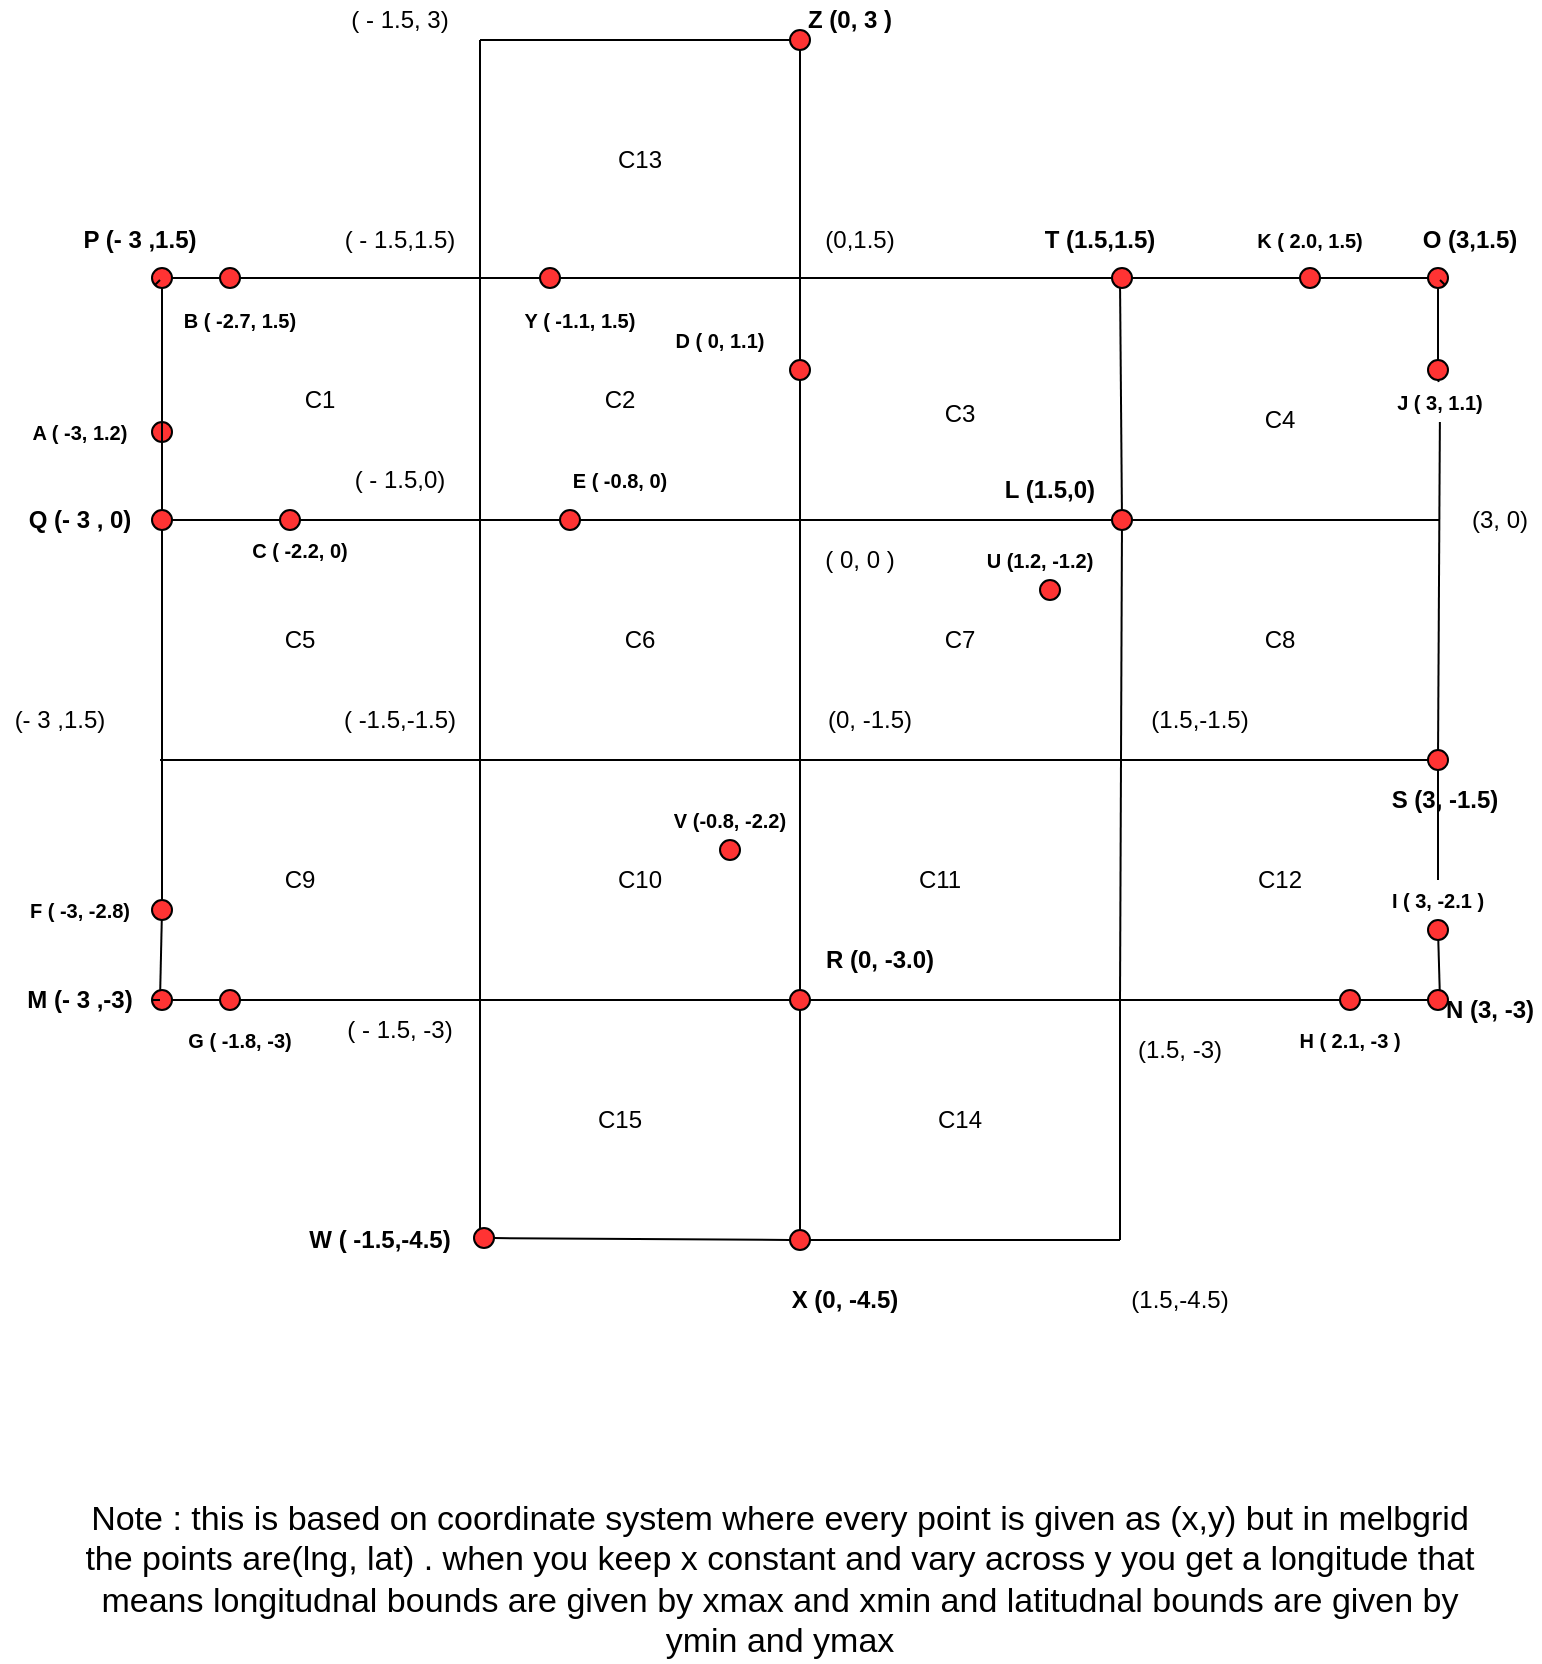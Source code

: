<mxfile version="14.5.1" type="device"><diagram id="9o2DjgGc5YZ1leGikhMb" name="Page-1"><mxGraphModel dx="1298" dy="809" grid="1" gridSize="10" guides="1" tooltips="1" connect="1" arrows="1" fold="1" page="1" pageScale="1" pageWidth="827" pageHeight="1169" math="0" shadow="0"><root><mxCell id="0"/><mxCell id="1" parent="0"/><mxCell id="fqFbo-fM6rcXDB4e-m1P-2" value="" style="endArrow=none;html=1;" edge="1" parent="1" source="fqFbo-fM6rcXDB4e-m1P-103"><mxGeometry width="50" height="50" relative="1" as="geometry"><mxPoint x="120" y="199" as="sourcePoint"/><mxPoint x="760" y="199" as="targetPoint"/></mxGeometry></mxCell><mxCell id="fqFbo-fM6rcXDB4e-m1P-3" value="" style="endArrow=none;html=1;" edge="1" parent="1" source="fqFbo-fM6rcXDB4e-m1P-70"><mxGeometry width="50" height="50" relative="1" as="geometry"><mxPoint x="120" y="320" as="sourcePoint"/><mxPoint x="760" y="320" as="targetPoint"/></mxGeometry></mxCell><mxCell id="fqFbo-fM6rcXDB4e-m1P-4" value="" style="endArrow=none;html=1;" edge="1" parent="1"><mxGeometry width="50" height="50" relative="1" as="geometry"><mxPoint x="120" y="440" as="sourcePoint"/><mxPoint x="760" y="440" as="targetPoint"/></mxGeometry></mxCell><mxCell id="fqFbo-fM6rcXDB4e-m1P-5" value="" style="endArrow=none;html=1;" edge="1" parent="1" source="fqFbo-fM6rcXDB4e-m1P-91"><mxGeometry width="50" height="50" relative="1" as="geometry"><mxPoint x="120" y="560" as="sourcePoint"/><mxPoint x="760" y="560" as="targetPoint"/></mxGeometry></mxCell><mxCell id="fqFbo-fM6rcXDB4e-m1P-6" value="" style="endArrow=none;html=1;" edge="1" parent="1" source="fqFbo-fM6rcXDB4e-m1P-75"><mxGeometry width="50" height="50" relative="1" as="geometry"><mxPoint x="120" y="200" as="sourcePoint"/><mxPoint x="120" y="560" as="targetPoint"/></mxGeometry></mxCell><mxCell id="fqFbo-fM6rcXDB4e-m1P-7" value="" style="endArrow=none;html=1;" edge="1" parent="1"><mxGeometry width="50" height="50" relative="1" as="geometry"><mxPoint x="280" y="200" as="sourcePoint"/><mxPoint x="280" y="560" as="targetPoint"/></mxGeometry></mxCell><mxCell id="fqFbo-fM6rcXDB4e-m1P-8" value="" style="endArrow=none;html=1;" edge="1" parent="1" source="fqFbo-fM6rcXDB4e-m1P-72"><mxGeometry width="50" height="50" relative="1" as="geometry"><mxPoint x="440" y="200" as="sourcePoint"/><mxPoint x="440" y="560" as="targetPoint"/></mxGeometry></mxCell><mxCell id="fqFbo-fM6rcXDB4e-m1P-9" value="" style="endArrow=none;html=1;" edge="1" parent="1" source="fqFbo-fM6rcXDB4e-m1P-87"><mxGeometry width="50" height="50" relative="1" as="geometry"><mxPoint x="600" y="200" as="sourcePoint"/><mxPoint x="600" y="560" as="targetPoint"/></mxGeometry></mxCell><mxCell id="fqFbo-fM6rcXDB4e-m1P-10" value="" style="endArrow=none;html=1;" edge="1" parent="1" source="fqFbo-fM6rcXDB4e-m1P-81"><mxGeometry width="50" height="50" relative="1" as="geometry"><mxPoint x="760" y="200" as="sourcePoint"/><mxPoint x="760" y="560" as="targetPoint"/></mxGeometry></mxCell><mxCell id="fqFbo-fM6rcXDB4e-m1P-11" value="" style="endArrow=none;html=1;" edge="1" parent="1"><mxGeometry width="50" height="50" relative="1" as="geometry"><mxPoint x="280" y="200" as="sourcePoint"/><mxPoint x="280" y="80" as="targetPoint"/></mxGeometry></mxCell><mxCell id="fqFbo-fM6rcXDB4e-m1P-12" value="" style="endArrow=none;html=1;" edge="1" parent="1" source="fqFbo-fM6rcXDB4e-m1P-129"><mxGeometry width="50" height="50" relative="1" as="geometry"><mxPoint x="280" y="80" as="sourcePoint"/><mxPoint x="440" y="80" as="targetPoint"/></mxGeometry></mxCell><mxCell id="fqFbo-fM6rcXDB4e-m1P-13" value="" style="endArrow=none;html=1;" edge="1" parent="1"><mxGeometry width="50" height="50" relative="1" as="geometry"><mxPoint x="440" y="200" as="sourcePoint"/><mxPoint x="440" y="80" as="targetPoint"/></mxGeometry></mxCell><mxCell id="fqFbo-fM6rcXDB4e-m1P-14" value="" style="endArrow=none;html=1;" edge="1" parent="1"><mxGeometry width="50" height="50" relative="1" as="geometry"><mxPoint x="280" y="680" as="sourcePoint"/><mxPoint x="280" y="560" as="targetPoint"/></mxGeometry></mxCell><mxCell id="fqFbo-fM6rcXDB4e-m1P-15" value="" style="endArrow=none;html=1;" edge="1" parent="1"><mxGeometry width="50" height="50" relative="1" as="geometry"><mxPoint x="440" y="680" as="sourcePoint"/><mxPoint x="440" y="560" as="targetPoint"/></mxGeometry></mxCell><mxCell id="fqFbo-fM6rcXDB4e-m1P-16" value="" style="endArrow=none;html=1;" edge="1" parent="1" source="fqFbo-fM6rcXDB4e-m1P-122"><mxGeometry width="50" height="50" relative="1" as="geometry"><mxPoint x="600" y="680" as="sourcePoint"/><mxPoint x="280" y="680" as="targetPoint"/></mxGeometry></mxCell><mxCell id="fqFbo-fM6rcXDB4e-m1P-17" value="" style="endArrow=none;html=1;" edge="1" parent="1"><mxGeometry width="50" height="50" relative="1" as="geometry"><mxPoint x="600" y="680" as="sourcePoint"/><mxPoint x="600" y="560" as="targetPoint"/></mxGeometry></mxCell><mxCell id="fqFbo-fM6rcXDB4e-m1P-18" value="C1" style="text;html=1;strokeColor=none;fillColor=none;align=center;verticalAlign=middle;whiteSpace=wrap;rounded=0;" vertex="1" parent="1"><mxGeometry x="180" y="250" width="40" height="20" as="geometry"/></mxCell><mxCell id="fqFbo-fM6rcXDB4e-m1P-19" value="C13" style="text;html=1;strokeColor=none;fillColor=none;align=center;verticalAlign=middle;whiteSpace=wrap;rounded=0;" vertex="1" parent="1"><mxGeometry x="340" y="130" width="40" height="20" as="geometry"/></mxCell><mxCell id="fqFbo-fM6rcXDB4e-m1P-20" value="C2" style="text;html=1;strokeColor=none;fillColor=none;align=center;verticalAlign=middle;whiteSpace=wrap;rounded=0;" vertex="1" parent="1"><mxGeometry x="330" y="250" width="40" height="20" as="geometry"/></mxCell><mxCell id="fqFbo-fM6rcXDB4e-m1P-21" value="C3" style="text;html=1;strokeColor=none;fillColor=none;align=center;verticalAlign=middle;whiteSpace=wrap;rounded=0;" vertex="1" parent="1"><mxGeometry x="500" y="257" width="40" height="20" as="geometry"/></mxCell><mxCell id="fqFbo-fM6rcXDB4e-m1P-22" value="C4" style="text;html=1;strokeColor=none;fillColor=none;align=center;verticalAlign=middle;whiteSpace=wrap;rounded=0;" vertex="1" parent="1"><mxGeometry x="660" y="260" width="40" height="20" as="geometry"/></mxCell><mxCell id="fqFbo-fM6rcXDB4e-m1P-23" value="C8" style="text;html=1;strokeColor=none;fillColor=none;align=center;verticalAlign=middle;whiteSpace=wrap;rounded=0;" vertex="1" parent="1"><mxGeometry x="660" y="370" width="40" height="20" as="geometry"/></mxCell><mxCell id="fqFbo-fM6rcXDB4e-m1P-24" value="C7" style="text;html=1;strokeColor=none;fillColor=none;align=center;verticalAlign=middle;whiteSpace=wrap;rounded=0;" vertex="1" parent="1"><mxGeometry x="500" y="370" width="40" height="20" as="geometry"/></mxCell><mxCell id="fqFbo-fM6rcXDB4e-m1P-25" value="C6" style="text;html=1;strokeColor=none;fillColor=none;align=center;verticalAlign=middle;whiteSpace=wrap;rounded=0;" vertex="1" parent="1"><mxGeometry x="340" y="370" width="40" height="20" as="geometry"/></mxCell><mxCell id="fqFbo-fM6rcXDB4e-m1P-26" value="C5" style="text;html=1;strokeColor=none;fillColor=none;align=center;verticalAlign=middle;whiteSpace=wrap;rounded=0;" vertex="1" parent="1"><mxGeometry x="170" y="370" width="40" height="20" as="geometry"/></mxCell><mxCell id="fqFbo-fM6rcXDB4e-m1P-27" value="C9" style="text;html=1;strokeColor=none;fillColor=none;align=center;verticalAlign=middle;whiteSpace=wrap;rounded=0;" vertex="1" parent="1"><mxGeometry x="170" y="490" width="40" height="20" as="geometry"/></mxCell><mxCell id="fqFbo-fM6rcXDB4e-m1P-28" value="C10" style="text;html=1;strokeColor=none;fillColor=none;align=center;verticalAlign=middle;whiteSpace=wrap;rounded=0;" vertex="1" parent="1"><mxGeometry x="340" y="490" width="40" height="20" as="geometry"/></mxCell><mxCell id="fqFbo-fM6rcXDB4e-m1P-29" value="C11" style="text;html=1;strokeColor=none;fillColor=none;align=center;verticalAlign=middle;whiteSpace=wrap;rounded=0;" vertex="1" parent="1"><mxGeometry x="490" y="490" width="40" height="20" as="geometry"/></mxCell><mxCell id="fqFbo-fM6rcXDB4e-m1P-30" value="C12" style="text;html=1;strokeColor=none;fillColor=none;align=center;verticalAlign=middle;whiteSpace=wrap;rounded=0;" vertex="1" parent="1"><mxGeometry x="660" y="490" width="40" height="20" as="geometry"/></mxCell><mxCell id="fqFbo-fM6rcXDB4e-m1P-31" value="C14" style="text;html=1;strokeColor=none;fillColor=none;align=center;verticalAlign=middle;whiteSpace=wrap;rounded=0;" vertex="1" parent="1"><mxGeometry x="500" y="610" width="40" height="20" as="geometry"/></mxCell><mxCell id="fqFbo-fM6rcXDB4e-m1P-32" value="C15" style="text;html=1;strokeColor=none;fillColor=none;align=center;verticalAlign=middle;whiteSpace=wrap;rounded=0;" vertex="1" parent="1"><mxGeometry x="330" y="610" width="40" height="20" as="geometry"/></mxCell><mxCell id="fqFbo-fM6rcXDB4e-m1P-36" value="( 0, 0 )" style="text;html=1;strokeColor=none;fillColor=none;align=center;verticalAlign=middle;whiteSpace=wrap;rounded=0;" vertex="1" parent="1"><mxGeometry x="450" y="330" width="40" height="20" as="geometry"/></mxCell><mxCell id="fqFbo-fM6rcXDB4e-m1P-37" value="(0,1.5)" style="text;html=1;strokeColor=none;fillColor=none;align=center;verticalAlign=middle;whiteSpace=wrap;rounded=0;" vertex="1" parent="1"><mxGeometry x="450" y="170" width="40" height="20" as="geometry"/></mxCell><mxCell id="fqFbo-fM6rcXDB4e-m1P-38" value="(0, -1.5)" style="text;html=1;strokeColor=none;fillColor=none;align=center;verticalAlign=middle;whiteSpace=wrap;rounded=0;" vertex="1" parent="1"><mxGeometry x="450" y="410" width="50" height="20" as="geometry"/></mxCell><mxCell id="fqFbo-fM6rcXDB4e-m1P-39" value="&lt;b&gt;R (0, -3.0)&lt;/b&gt;" style="text;html=1;strokeColor=none;fillColor=none;align=center;verticalAlign=middle;whiteSpace=wrap;rounded=0;" vertex="1" parent="1"><mxGeometry x="450" y="530" width="60" height="20" as="geometry"/></mxCell><mxCell id="fqFbo-fM6rcXDB4e-m1P-40" value="&lt;b&gt;X (0, -4.5)&lt;/b&gt;" style="text;html=1;strokeColor=none;fillColor=none;align=center;verticalAlign=middle;whiteSpace=wrap;rounded=0;" vertex="1" parent="1"><mxGeometry x="430" y="700" width="65" height="20" as="geometry"/></mxCell><mxCell id="fqFbo-fM6rcXDB4e-m1P-41" value="&lt;b&gt;O (3,1.5)&lt;/b&gt;" style="text;html=1;strokeColor=none;fillColor=none;align=center;verticalAlign=middle;whiteSpace=wrap;rounded=0;" vertex="1" parent="1"><mxGeometry x="750" y="170" width="50" height="20" as="geometry"/></mxCell><mxCell id="fqFbo-fM6rcXDB4e-m1P-42" value="&lt;b&gt;T (1.5,1.5)&lt;/b&gt;" style="text;html=1;strokeColor=none;fillColor=none;align=center;verticalAlign=middle;whiteSpace=wrap;rounded=0;" vertex="1" parent="1"><mxGeometry x="560" y="170" width="60" height="20" as="geometry"/></mxCell><mxCell id="fqFbo-fM6rcXDB4e-m1P-43" value="&lt;b&gt;P (- 3 ,1.5)&lt;/b&gt;" style="text;html=1;strokeColor=none;fillColor=none;align=center;verticalAlign=middle;whiteSpace=wrap;rounded=0;" vertex="1" parent="1"><mxGeometry x="80" y="170" width="60" height="20" as="geometry"/></mxCell><mxCell id="fqFbo-fM6rcXDB4e-m1P-44" value="( - 1.5,1.5)" style="text;html=1;strokeColor=none;fillColor=none;align=center;verticalAlign=middle;whiteSpace=wrap;rounded=0;" vertex="1" parent="1"><mxGeometry x="210" y="170" width="60" height="20" as="geometry"/></mxCell><mxCell id="fqFbo-fM6rcXDB4e-m1P-45" value="&lt;b&gt;Q (- 3 , 0)&lt;/b&gt;" style="text;html=1;strokeColor=none;fillColor=none;align=center;verticalAlign=middle;whiteSpace=wrap;rounded=0;" vertex="1" parent="1"><mxGeometry x="50" y="310" width="60" height="20" as="geometry"/></mxCell><mxCell id="fqFbo-fM6rcXDB4e-m1P-46" value="(- 3 ,1.5)" style="text;html=1;strokeColor=none;fillColor=none;align=center;verticalAlign=middle;whiteSpace=wrap;rounded=0;" vertex="1" parent="1"><mxGeometry x="40" y="410" width="60" height="20" as="geometry"/></mxCell><mxCell id="fqFbo-fM6rcXDB4e-m1P-47" value="&lt;b&gt;M (- 3 ,-3)&lt;/b&gt;" style="text;html=1;strokeColor=none;fillColor=none;align=center;verticalAlign=middle;whiteSpace=wrap;rounded=0;" vertex="1" parent="1"><mxGeometry x="50" y="550" width="60" height="20" as="geometry"/></mxCell><mxCell id="fqFbo-fM6rcXDB4e-m1P-49" value="( - 1.5,0)" style="text;html=1;strokeColor=none;fillColor=none;align=center;verticalAlign=middle;whiteSpace=wrap;rounded=0;" vertex="1" parent="1"><mxGeometry x="210" y="290" width="60" height="20" as="geometry"/></mxCell><mxCell id="fqFbo-fM6rcXDB4e-m1P-50" value="( -1.5,-1.5)" style="text;html=1;strokeColor=none;fillColor=none;align=center;verticalAlign=middle;whiteSpace=wrap;rounded=0;" vertex="1" parent="1"><mxGeometry x="210" y="410" width="60" height="20" as="geometry"/></mxCell><mxCell id="fqFbo-fM6rcXDB4e-m1P-51" value="( - 1.5, -3)" style="text;html=1;strokeColor=none;fillColor=none;align=center;verticalAlign=middle;whiteSpace=wrap;rounded=0;" vertex="1" parent="1"><mxGeometry x="210" y="565" width="60" height="20" as="geometry"/></mxCell><mxCell id="fqFbo-fM6rcXDB4e-m1P-52" value="&lt;b&gt;W ( -1.5,-4.5)&lt;/b&gt;" style="text;html=1;strokeColor=none;fillColor=none;align=center;verticalAlign=middle;whiteSpace=wrap;rounded=0;" vertex="1" parent="1"><mxGeometry x="190" y="670" width="80" height="20" as="geometry"/></mxCell><mxCell id="fqFbo-fM6rcXDB4e-m1P-53" value="( - 1.5, 3)" style="text;html=1;strokeColor=none;fillColor=none;align=center;verticalAlign=middle;whiteSpace=wrap;rounded=0;" vertex="1" parent="1"><mxGeometry x="210" y="60" width="60" height="20" as="geometry"/></mxCell><mxCell id="fqFbo-fM6rcXDB4e-m1P-54" value="&lt;b&gt;Z (0, 3 )&lt;/b&gt;" style="text;html=1;strokeColor=none;fillColor=none;align=center;verticalAlign=middle;whiteSpace=wrap;rounded=0;" vertex="1" parent="1"><mxGeometry x="440" y="60" width="50" height="20" as="geometry"/></mxCell><mxCell id="fqFbo-fM6rcXDB4e-m1P-57" value="&lt;b&gt;L (1.5,0)&lt;/b&gt;" style="text;html=1;strokeColor=none;fillColor=none;align=center;verticalAlign=middle;whiteSpace=wrap;rounded=0;" vertex="1" parent="1"><mxGeometry x="535" y="295" width="60" height="20" as="geometry"/></mxCell><mxCell id="fqFbo-fM6rcXDB4e-m1P-58" value="(1.5,-1.5)" style="text;html=1;strokeColor=none;fillColor=none;align=center;verticalAlign=middle;whiteSpace=wrap;rounded=0;" vertex="1" parent="1"><mxGeometry x="610" y="410" width="60" height="20" as="geometry"/></mxCell><mxCell id="fqFbo-fM6rcXDB4e-m1P-59" value="(1.5, -3)" style="text;html=1;strokeColor=none;fillColor=none;align=center;verticalAlign=middle;whiteSpace=wrap;rounded=0;" vertex="1" parent="1"><mxGeometry x="600" y="574.5" width="60" height="20" as="geometry"/></mxCell><mxCell id="fqFbo-fM6rcXDB4e-m1P-60" value="(1.5,-4.5)" style="text;html=1;strokeColor=none;fillColor=none;align=center;verticalAlign=middle;whiteSpace=wrap;rounded=0;" vertex="1" parent="1"><mxGeometry x="600" y="700" width="60" height="20" as="geometry"/></mxCell><mxCell id="fqFbo-fM6rcXDB4e-m1P-62" value="(3, 0)" style="text;html=1;strokeColor=none;fillColor=none;align=center;verticalAlign=middle;whiteSpace=wrap;rounded=0;" vertex="1" parent="1"><mxGeometry x="770" y="310" width="40" height="20" as="geometry"/></mxCell><mxCell id="fqFbo-fM6rcXDB4e-m1P-63" value="&lt;b&gt;S (3, -1.5)&lt;/b&gt;" style="text;html=1;strokeColor=none;fillColor=none;align=center;verticalAlign=middle;whiteSpace=wrap;rounded=0;" vertex="1" parent="1"><mxGeometry x="730" y="450" width="65" height="20" as="geometry"/></mxCell><mxCell id="fqFbo-fM6rcXDB4e-m1P-64" value="&lt;b&gt;N (3, -3)&lt;/b&gt;" style="text;html=1;strokeColor=none;fillColor=none;align=center;verticalAlign=middle;whiteSpace=wrap;rounded=0;" vertex="1" parent="1"><mxGeometry x="760" y="554.5" width="50" height="20" as="geometry"/></mxCell><mxCell id="fqFbo-fM6rcXDB4e-m1P-65" value="Note : this is based on coordinate system where every point is given as (x,y) but in melbgrid the points are(lng, lat) . when you keep x constant and vary across y you get a longitude that means longitudnal bounds are given by xmax and xmin and latitudnal bounds are given by ymin and ymax" style="text;html=1;strokeColor=none;fillColor=none;align=center;verticalAlign=middle;whiteSpace=wrap;rounded=0;fontSize=17;" vertex="1" parent="1"><mxGeometry x="80" y="840" width="700" height="20" as="geometry"/></mxCell><mxCell id="fqFbo-fM6rcXDB4e-m1P-66" value="" style="ellipse;whiteSpace=wrap;html=1;aspect=fixed;fontSize=17;fillColor=#FF3333;" vertex="1" parent="1"><mxGeometry x="116" y="271" width="10" height="10" as="geometry"/></mxCell><mxCell id="fqFbo-fM6rcXDB4e-m1P-68" value="" style="ellipse;whiteSpace=wrap;html=1;aspect=fixed;fontSize=17;fillColor=#FF3333;" vertex="1" parent="1"><mxGeometry x="150" y="194" width="10" height="10" as="geometry"/></mxCell><mxCell id="fqFbo-fM6rcXDB4e-m1P-69" value="" style="endArrow=none;html=1;" edge="1" parent="1" target="fqFbo-fM6rcXDB4e-m1P-68"><mxGeometry width="50" height="50" relative="1" as="geometry"><mxPoint x="120" y="199" as="sourcePoint"/><mxPoint x="760" y="199" as="targetPoint"/></mxGeometry></mxCell><mxCell id="fqFbo-fM6rcXDB4e-m1P-70" value="" style="ellipse;whiteSpace=wrap;html=1;aspect=fixed;fontSize=17;fillColor=#FF3333;" vertex="1" parent="1"><mxGeometry x="180" y="315" width="10" height="10" as="geometry"/></mxCell><mxCell id="fqFbo-fM6rcXDB4e-m1P-71" value="" style="endArrow=none;html=1;" edge="1" parent="1" target="fqFbo-fM6rcXDB4e-m1P-70"><mxGeometry width="50" height="50" relative="1" as="geometry"><mxPoint x="120" y="320" as="sourcePoint"/><mxPoint x="760" y="320" as="targetPoint"/></mxGeometry></mxCell><mxCell id="fqFbo-fM6rcXDB4e-m1P-72" value="" style="ellipse;whiteSpace=wrap;html=1;aspect=fixed;fontSize=17;fillColor=#FF3333;" vertex="1" parent="1"><mxGeometry x="435" y="240" width="10" height="10" as="geometry"/></mxCell><mxCell id="fqFbo-fM6rcXDB4e-m1P-73" value="" style="endArrow=none;html=1;" edge="1" parent="1" target="fqFbo-fM6rcXDB4e-m1P-72"><mxGeometry width="50" height="50" relative="1" as="geometry"><mxPoint x="440" y="200" as="sourcePoint"/><mxPoint x="440" y="560" as="targetPoint"/></mxGeometry></mxCell><mxCell id="fqFbo-fM6rcXDB4e-m1P-74" value="" style="ellipse;whiteSpace=wrap;html=1;aspect=fixed;fontSize=17;fillColor=#FF3333;" vertex="1" parent="1"><mxGeometry x="320" y="315" width="10" height="10" as="geometry"/></mxCell><mxCell id="fqFbo-fM6rcXDB4e-m1P-75" value="" style="ellipse;whiteSpace=wrap;html=1;aspect=fixed;fontSize=17;fillColor=#FF3333;" vertex="1" parent="1"><mxGeometry x="116" y="510" width="10" height="10" as="geometry"/></mxCell><mxCell id="fqFbo-fM6rcXDB4e-m1P-76" value="" style="endArrow=none;html=1;" edge="1" parent="1" source="fqFbo-fM6rcXDB4e-m1P-97" target="fqFbo-fM6rcXDB4e-m1P-75"><mxGeometry width="50" height="50" relative="1" as="geometry"><mxPoint x="120" y="200" as="sourcePoint"/><mxPoint x="120" y="560" as="targetPoint"/></mxGeometry></mxCell><mxCell id="fqFbo-fM6rcXDB4e-m1P-77" value="" style="ellipse;whiteSpace=wrap;html=1;aspect=fixed;fontSize=17;fillColor=#FF3333;" vertex="1" parent="1"><mxGeometry x="150" y="555" width="10" height="10" as="geometry"/></mxCell><mxCell id="fqFbo-fM6rcXDB4e-m1P-78" value="" style="endArrow=none;html=1;" edge="1" parent="1" source="fqFbo-fM6rcXDB4e-m1P-89" target="fqFbo-fM6rcXDB4e-m1P-77"><mxGeometry width="50" height="50" relative="1" as="geometry"><mxPoint x="120" y="560" as="sourcePoint"/><mxPoint x="760" y="560" as="targetPoint"/></mxGeometry></mxCell><mxCell id="fqFbo-fM6rcXDB4e-m1P-79" value="" style="ellipse;whiteSpace=wrap;html=1;aspect=fixed;fontSize=17;fillColor=#FF3333;" vertex="1" parent="1"><mxGeometry x="710" y="555" width="10" height="10" as="geometry"/></mxCell><mxCell id="fqFbo-fM6rcXDB4e-m1P-80" value="" style="endArrow=none;html=1;" edge="1" parent="1" source="fqFbo-fM6rcXDB4e-m1P-99" target="fqFbo-fM6rcXDB4e-m1P-79"><mxGeometry width="50" height="50" relative="1" as="geometry"><mxPoint x="160" y="560" as="sourcePoint"/><mxPoint x="760" y="560" as="targetPoint"/></mxGeometry></mxCell><mxCell id="fqFbo-fM6rcXDB4e-m1P-81" value="" style="ellipse;whiteSpace=wrap;html=1;aspect=fixed;fontSize=17;fillColor=#FF3333;" vertex="1" parent="1"><mxGeometry x="754" y="520" width="10" height="10" as="geometry"/></mxCell><mxCell id="fqFbo-fM6rcXDB4e-m1P-82" value="" style="endArrow=none;html=1;" edge="1" parent="1" source="fqFbo-fM6rcXDB4e-m1P-115" target="fqFbo-fM6rcXDB4e-m1P-81"><mxGeometry width="50" height="50" relative="1" as="geometry"><mxPoint x="760" y="200" as="sourcePoint"/><mxPoint x="760" y="560" as="targetPoint"/></mxGeometry></mxCell><mxCell id="fqFbo-fM6rcXDB4e-m1P-84" value="" style="ellipse;whiteSpace=wrap;html=1;aspect=fixed;fontSize=17;fillColor=#FF3333;" vertex="1" parent="1"><mxGeometry x="754" y="240" width="10" height="10" as="geometry"/></mxCell><mxCell id="fqFbo-fM6rcXDB4e-m1P-85" value="" style="endArrow=none;html=1;" edge="1" parent="1" source="fqFbo-fM6rcXDB4e-m1P-93" target="fqFbo-fM6rcXDB4e-m1P-84"><mxGeometry width="50" height="50" relative="1" as="geometry"><mxPoint x="760" y="200" as="sourcePoint"/><mxPoint x="759.015" y="520.0" as="targetPoint"/></mxGeometry></mxCell><mxCell id="fqFbo-fM6rcXDB4e-m1P-86" value="" style="ellipse;whiteSpace=wrap;html=1;aspect=fixed;fontSize=17;fillColor=#FF3333;" vertex="1" parent="1"><mxGeometry x="690" y="194" width="10" height="10" as="geometry"/></mxCell><mxCell id="fqFbo-fM6rcXDB4e-m1P-87" value="" style="ellipse;whiteSpace=wrap;html=1;aspect=fixed;fontSize=17;fillColor=#FF3333;" vertex="1" parent="1"><mxGeometry x="596" y="315" width="10" height="10" as="geometry"/></mxCell><mxCell id="fqFbo-fM6rcXDB4e-m1P-88" value="" style="endArrow=none;html=1;" edge="1" parent="1" target="fqFbo-fM6rcXDB4e-m1P-87"><mxGeometry width="50" height="50" relative="1" as="geometry"><mxPoint x="600" y="200" as="sourcePoint"/><mxPoint x="600" y="560" as="targetPoint"/></mxGeometry></mxCell><mxCell id="fqFbo-fM6rcXDB4e-m1P-89" value="" style="ellipse;whiteSpace=wrap;html=1;aspect=fixed;fontSize=17;fillColor=#FF3333;" vertex="1" parent="1"><mxGeometry x="116" y="555" width="10" height="10" as="geometry"/></mxCell><mxCell id="fqFbo-fM6rcXDB4e-m1P-90" value="" style="endArrow=none;html=1;" edge="1" parent="1" target="fqFbo-fM6rcXDB4e-m1P-89"><mxGeometry width="50" height="50" relative="1" as="geometry"><mxPoint x="120" y="560" as="sourcePoint"/><mxPoint x="150" y="560" as="targetPoint"/></mxGeometry></mxCell><mxCell id="fqFbo-fM6rcXDB4e-m1P-91" value="" style="ellipse;whiteSpace=wrap;html=1;aspect=fixed;fontSize=17;fillColor=#FF3333;" vertex="1" parent="1"><mxGeometry x="754" y="555" width="10" height="10" as="geometry"/></mxCell><mxCell id="fqFbo-fM6rcXDB4e-m1P-92" value="" style="endArrow=none;html=1;" edge="1" parent="1" source="fqFbo-fM6rcXDB4e-m1P-79" target="fqFbo-fM6rcXDB4e-m1P-91"><mxGeometry width="50" height="50" relative="1" as="geometry"><mxPoint x="720" y="560" as="sourcePoint"/><mxPoint x="760" y="560" as="targetPoint"/></mxGeometry></mxCell><mxCell id="fqFbo-fM6rcXDB4e-m1P-93" value="" style="ellipse;whiteSpace=wrap;html=1;aspect=fixed;fontSize=17;fillColor=#FF3333;" vertex="1" parent="1"><mxGeometry x="754" y="194" width="10" height="10" as="geometry"/></mxCell><mxCell id="fqFbo-fM6rcXDB4e-m1P-94" value="" style="endArrow=none;html=1;" edge="1" parent="1" target="fqFbo-fM6rcXDB4e-m1P-93"><mxGeometry width="50" height="50" relative="1" as="geometry"><mxPoint x="760" y="200" as="sourcePoint"/><mxPoint x="759.111" y="240.001" as="targetPoint"/></mxGeometry></mxCell><mxCell id="fqFbo-fM6rcXDB4e-m1P-95" value="" style="ellipse;whiteSpace=wrap;html=1;aspect=fixed;fontSize=17;fillColor=#FF3333;" vertex="1" parent="1"><mxGeometry x="116" y="194" width="10" height="10" as="geometry"/></mxCell><mxCell id="fqFbo-fM6rcXDB4e-m1P-96" value="" style="endArrow=none;html=1;" edge="1" parent="1" target="fqFbo-fM6rcXDB4e-m1P-95"><mxGeometry width="50" height="50" relative="1" as="geometry"><mxPoint x="120" y="200" as="sourcePoint"/><mxPoint x="120.984" y="510.0" as="targetPoint"/></mxGeometry></mxCell><mxCell id="fqFbo-fM6rcXDB4e-m1P-97" value="" style="ellipse;whiteSpace=wrap;html=1;aspect=fixed;fontSize=17;fillColor=#FF3333;" vertex="1" parent="1"><mxGeometry x="116" y="315" width="10" height="10" as="geometry"/></mxCell><mxCell id="fqFbo-fM6rcXDB4e-m1P-98" value="" style="endArrow=none;html=1;" edge="1" parent="1" source="fqFbo-fM6rcXDB4e-m1P-95" target="fqFbo-fM6rcXDB4e-m1P-97"><mxGeometry width="50" height="50" relative="1" as="geometry"><mxPoint x="121" y="204" as="sourcePoint"/><mxPoint x="121" y="510" as="targetPoint"/></mxGeometry></mxCell><mxCell id="fqFbo-fM6rcXDB4e-m1P-99" value="" style="ellipse;whiteSpace=wrap;html=1;aspect=fixed;fontSize=17;fillColor=#FF3333;" vertex="1" parent="1"><mxGeometry x="435" y="555" width="10" height="10" as="geometry"/></mxCell><mxCell id="fqFbo-fM6rcXDB4e-m1P-100" value="" style="endArrow=none;html=1;" edge="1" parent="1" source="fqFbo-fM6rcXDB4e-m1P-77" target="fqFbo-fM6rcXDB4e-m1P-99"><mxGeometry width="50" height="50" relative="1" as="geometry"><mxPoint x="160" y="560" as="sourcePoint"/><mxPoint x="710" y="560" as="targetPoint"/></mxGeometry></mxCell><mxCell id="fqFbo-fM6rcXDB4e-m1P-101" value="" style="ellipse;whiteSpace=wrap;html=1;aspect=fixed;fontSize=17;fillColor=#FF3333;" vertex="1" parent="1"><mxGeometry x="754" y="435" width="10" height="10" as="geometry"/></mxCell><mxCell id="fqFbo-fM6rcXDB4e-m1P-102" value="" style="endArrow=none;html=1;" edge="1" parent="1" source="fqFbo-fM6rcXDB4e-m1P-117" target="fqFbo-fM6rcXDB4e-m1P-101"><mxGeometry width="50" height="50" relative="1" as="geometry"><mxPoint x="759" y="250" as="sourcePoint"/><mxPoint x="759" y="520" as="targetPoint"/></mxGeometry></mxCell><mxCell id="fqFbo-fM6rcXDB4e-m1P-103" value="" style="ellipse;whiteSpace=wrap;html=1;aspect=fixed;fontSize=17;fillColor=#FF3333;" vertex="1" parent="1"><mxGeometry x="596" y="194" width="10" height="10" as="geometry"/></mxCell><mxCell id="fqFbo-fM6rcXDB4e-m1P-104" value="" style="endArrow=none;html=1;" edge="1" parent="1" source="fqFbo-fM6rcXDB4e-m1P-127" target="fqFbo-fM6rcXDB4e-m1P-103"><mxGeometry width="50" height="50" relative="1" as="geometry"><mxPoint x="160" y="199" as="sourcePoint"/><mxPoint x="760" y="199" as="targetPoint"/></mxGeometry></mxCell><mxCell id="fqFbo-fM6rcXDB4e-m1P-105" value="" style="ellipse;whiteSpace=wrap;html=1;aspect=fixed;fontSize=17;fillColor=#FF3333;" vertex="1" parent="1"><mxGeometry x="560" y="350" width="10" height="10" as="geometry"/></mxCell><mxCell id="fqFbo-fM6rcXDB4e-m1P-106" value="" style="ellipse;whiteSpace=wrap;html=1;aspect=fixed;fontSize=17;fillColor=#FF3333;" vertex="1" parent="1"><mxGeometry x="400" y="480" width="10" height="10" as="geometry"/></mxCell><mxCell id="fqFbo-fM6rcXDB4e-m1P-107" value="&lt;b&gt;A ( -3, 1.2)&lt;/b&gt;" style="text;html=1;strokeColor=none;fillColor=none;align=center;verticalAlign=middle;whiteSpace=wrap;rounded=0;fontSize=10;" vertex="1" parent="1"><mxGeometry x="50" y="266" width="60" height="20" as="geometry"/></mxCell><mxCell id="fqFbo-fM6rcXDB4e-m1P-108" value="&lt;b&gt;B ( -2.7, 1.5)&lt;/b&gt;" style="text;html=1;strokeColor=none;fillColor=none;align=center;verticalAlign=middle;whiteSpace=wrap;rounded=0;fontSize=10;" vertex="1" parent="1"><mxGeometry x="130" y="210" width="60" height="20" as="geometry"/></mxCell><mxCell id="fqFbo-fM6rcXDB4e-m1P-109" value="&lt;b&gt;C ( -2.2, 0)&lt;/b&gt;" style="text;html=1;strokeColor=none;fillColor=none;align=center;verticalAlign=middle;whiteSpace=wrap;rounded=0;fontSize=10;" vertex="1" parent="1"><mxGeometry x="160" y="325" width="60" height="20" as="geometry"/></mxCell><mxCell id="fqFbo-fM6rcXDB4e-m1P-110" value="&lt;b&gt;D ( 0, 1.1)&lt;/b&gt;" style="text;html=1;strokeColor=none;fillColor=none;align=center;verticalAlign=middle;whiteSpace=wrap;rounded=0;fontSize=10;" vertex="1" parent="1"><mxGeometry x="370" y="220" width="60" height="20" as="geometry"/></mxCell><mxCell id="fqFbo-fM6rcXDB4e-m1P-111" value="&lt;b&gt;E ( -0.8, 0)&lt;/b&gt;" style="text;html=1;strokeColor=none;fillColor=none;align=center;verticalAlign=middle;whiteSpace=wrap;rounded=0;fontSize=10;" vertex="1" parent="1"><mxGeometry x="320" y="290" width="60" height="20" as="geometry"/></mxCell><mxCell id="fqFbo-fM6rcXDB4e-m1P-112" value="&lt;b&gt;F ( -3, -2.8)&lt;/b&gt;" style="text;html=1;strokeColor=none;fillColor=none;align=center;verticalAlign=middle;whiteSpace=wrap;rounded=0;fontSize=10;" vertex="1" parent="1"><mxGeometry x="50" y="505" width="60" height="20" as="geometry"/></mxCell><mxCell id="fqFbo-fM6rcXDB4e-m1P-113" value="&lt;b&gt;G ( -1.8, -3)&lt;/b&gt;" style="text;html=1;strokeColor=none;fillColor=none;align=center;verticalAlign=middle;whiteSpace=wrap;rounded=0;fontSize=10;" vertex="1" parent="1"><mxGeometry x="130" y="570" width="60" height="20" as="geometry"/></mxCell><mxCell id="fqFbo-fM6rcXDB4e-m1P-114" value="&lt;b&gt;H ( 2.1, -3 )&lt;/b&gt;" style="text;html=1;strokeColor=none;fillColor=none;align=center;verticalAlign=middle;whiteSpace=wrap;rounded=0;fontSize=10;" vertex="1" parent="1"><mxGeometry x="685" y="570" width="60" height="20" as="geometry"/></mxCell><mxCell id="fqFbo-fM6rcXDB4e-m1P-115" value="&lt;b&gt;I ( 3, -2.1 )&lt;/b&gt;" style="text;html=1;strokeColor=none;fillColor=none;align=center;verticalAlign=middle;whiteSpace=wrap;rounded=0;fontSize=10;" vertex="1" parent="1"><mxGeometry x="729" y="500" width="60" height="20" as="geometry"/></mxCell><mxCell id="fqFbo-fM6rcXDB4e-m1P-116" value="" style="endArrow=none;html=1;" edge="1" parent="1" source="fqFbo-fM6rcXDB4e-m1P-101" target="fqFbo-fM6rcXDB4e-m1P-115"><mxGeometry width="50" height="50" relative="1" as="geometry"><mxPoint x="759" y="445" as="sourcePoint"/><mxPoint x="759" y="520" as="targetPoint"/></mxGeometry></mxCell><mxCell id="fqFbo-fM6rcXDB4e-m1P-117" value="&lt;b&gt;J ( 3, 1.1)&lt;/b&gt;" style="text;html=1;strokeColor=none;fillColor=none;align=center;verticalAlign=middle;whiteSpace=wrap;rounded=0;fontSize=10;" vertex="1" parent="1"><mxGeometry x="730" y="251" width="60" height="20" as="geometry"/></mxCell><mxCell id="fqFbo-fM6rcXDB4e-m1P-118" value="" style="endArrow=none;html=1;" edge="1" parent="1" source="fqFbo-fM6rcXDB4e-m1P-84" target="fqFbo-fM6rcXDB4e-m1P-117"><mxGeometry width="50" height="50" relative="1" as="geometry"><mxPoint x="759" y="250" as="sourcePoint"/><mxPoint x="759" y="435" as="targetPoint"/></mxGeometry></mxCell><mxCell id="fqFbo-fM6rcXDB4e-m1P-119" value="&lt;b&gt;K ( 2.0, 1.5)&lt;/b&gt;" style="text;html=1;strokeColor=none;fillColor=none;align=center;verticalAlign=middle;whiteSpace=wrap;rounded=0;fontSize=10;" vertex="1" parent="1"><mxGeometry x="665" y="170" width="60" height="20" as="geometry"/></mxCell><mxCell id="fqFbo-fM6rcXDB4e-m1P-120" value="&lt;b&gt;U (1.2, -1.2)&lt;/b&gt;" style="text;html=1;strokeColor=none;fillColor=none;align=center;verticalAlign=middle;whiteSpace=wrap;rounded=0;fontSize=10;" vertex="1" parent="1"><mxGeometry x="530" y="330" width="60" height="20" as="geometry"/></mxCell><mxCell id="fqFbo-fM6rcXDB4e-m1P-121" value="&lt;b&gt;V (-0.8, -2.2)&lt;/b&gt;" style="text;html=1;strokeColor=none;fillColor=none;align=center;verticalAlign=middle;whiteSpace=wrap;rounded=0;fontSize=10;" vertex="1" parent="1"><mxGeometry x="375" y="460" width="60" height="20" as="geometry"/></mxCell><mxCell id="fqFbo-fM6rcXDB4e-m1P-122" value="" style="ellipse;whiteSpace=wrap;html=1;aspect=fixed;fontSize=17;fillColor=#FF3333;" vertex="1" parent="1"><mxGeometry x="277" y="674" width="10" height="10" as="geometry"/></mxCell><mxCell id="fqFbo-fM6rcXDB4e-m1P-123" value="" style="endArrow=none;html=1;" edge="1" parent="1" source="fqFbo-fM6rcXDB4e-m1P-124" target="fqFbo-fM6rcXDB4e-m1P-122"><mxGeometry width="50" height="50" relative="1" as="geometry"><mxPoint x="600" y="680" as="sourcePoint"/><mxPoint x="280" y="680" as="targetPoint"/></mxGeometry></mxCell><mxCell id="fqFbo-fM6rcXDB4e-m1P-124" value="" style="ellipse;whiteSpace=wrap;html=1;aspect=fixed;fontSize=17;fillColor=#FF3333;" vertex="1" parent="1"><mxGeometry x="435" y="675" width="10" height="10" as="geometry"/></mxCell><mxCell id="fqFbo-fM6rcXDB4e-m1P-125" value="" style="endArrow=none;html=1;" edge="1" parent="1" target="fqFbo-fM6rcXDB4e-m1P-124"><mxGeometry width="50" height="50" relative="1" as="geometry"><mxPoint x="600" y="680" as="sourcePoint"/><mxPoint x="290" y="680" as="targetPoint"/></mxGeometry></mxCell><mxCell id="fqFbo-fM6rcXDB4e-m1P-126" value="&lt;b&gt;Y ( -1.1, 1.5)&lt;/b&gt;" style="text;html=1;strokeColor=none;fillColor=none;align=center;verticalAlign=middle;whiteSpace=wrap;rounded=0;fontSize=10;" vertex="1" parent="1"><mxGeometry x="300" y="210" width="60" height="20" as="geometry"/></mxCell><mxCell id="fqFbo-fM6rcXDB4e-m1P-127" value="" style="ellipse;whiteSpace=wrap;html=1;aspect=fixed;fontSize=17;fillColor=#FF3333;" vertex="1" parent="1"><mxGeometry x="310" y="194" width="10" height="10" as="geometry"/></mxCell><mxCell id="fqFbo-fM6rcXDB4e-m1P-128" value="" style="endArrow=none;html=1;" edge="1" parent="1" source="fqFbo-fM6rcXDB4e-m1P-68" target="fqFbo-fM6rcXDB4e-m1P-127"><mxGeometry width="50" height="50" relative="1" as="geometry"><mxPoint x="160" y="199" as="sourcePoint"/><mxPoint x="596" y="199" as="targetPoint"/></mxGeometry></mxCell><mxCell id="fqFbo-fM6rcXDB4e-m1P-129" value="" style="ellipse;whiteSpace=wrap;html=1;aspect=fixed;fontSize=17;fillColor=#FF3333;" vertex="1" parent="1"><mxGeometry x="435" y="75" width="10" height="10" as="geometry"/></mxCell><mxCell id="fqFbo-fM6rcXDB4e-m1P-130" value="" style="endArrow=none;html=1;" edge="1" parent="1" target="fqFbo-fM6rcXDB4e-m1P-129"><mxGeometry width="50" height="50" relative="1" as="geometry"><mxPoint x="280" y="80" as="sourcePoint"/><mxPoint x="440" y="80" as="targetPoint"/></mxGeometry></mxCell></root></mxGraphModel></diagram></mxfile>